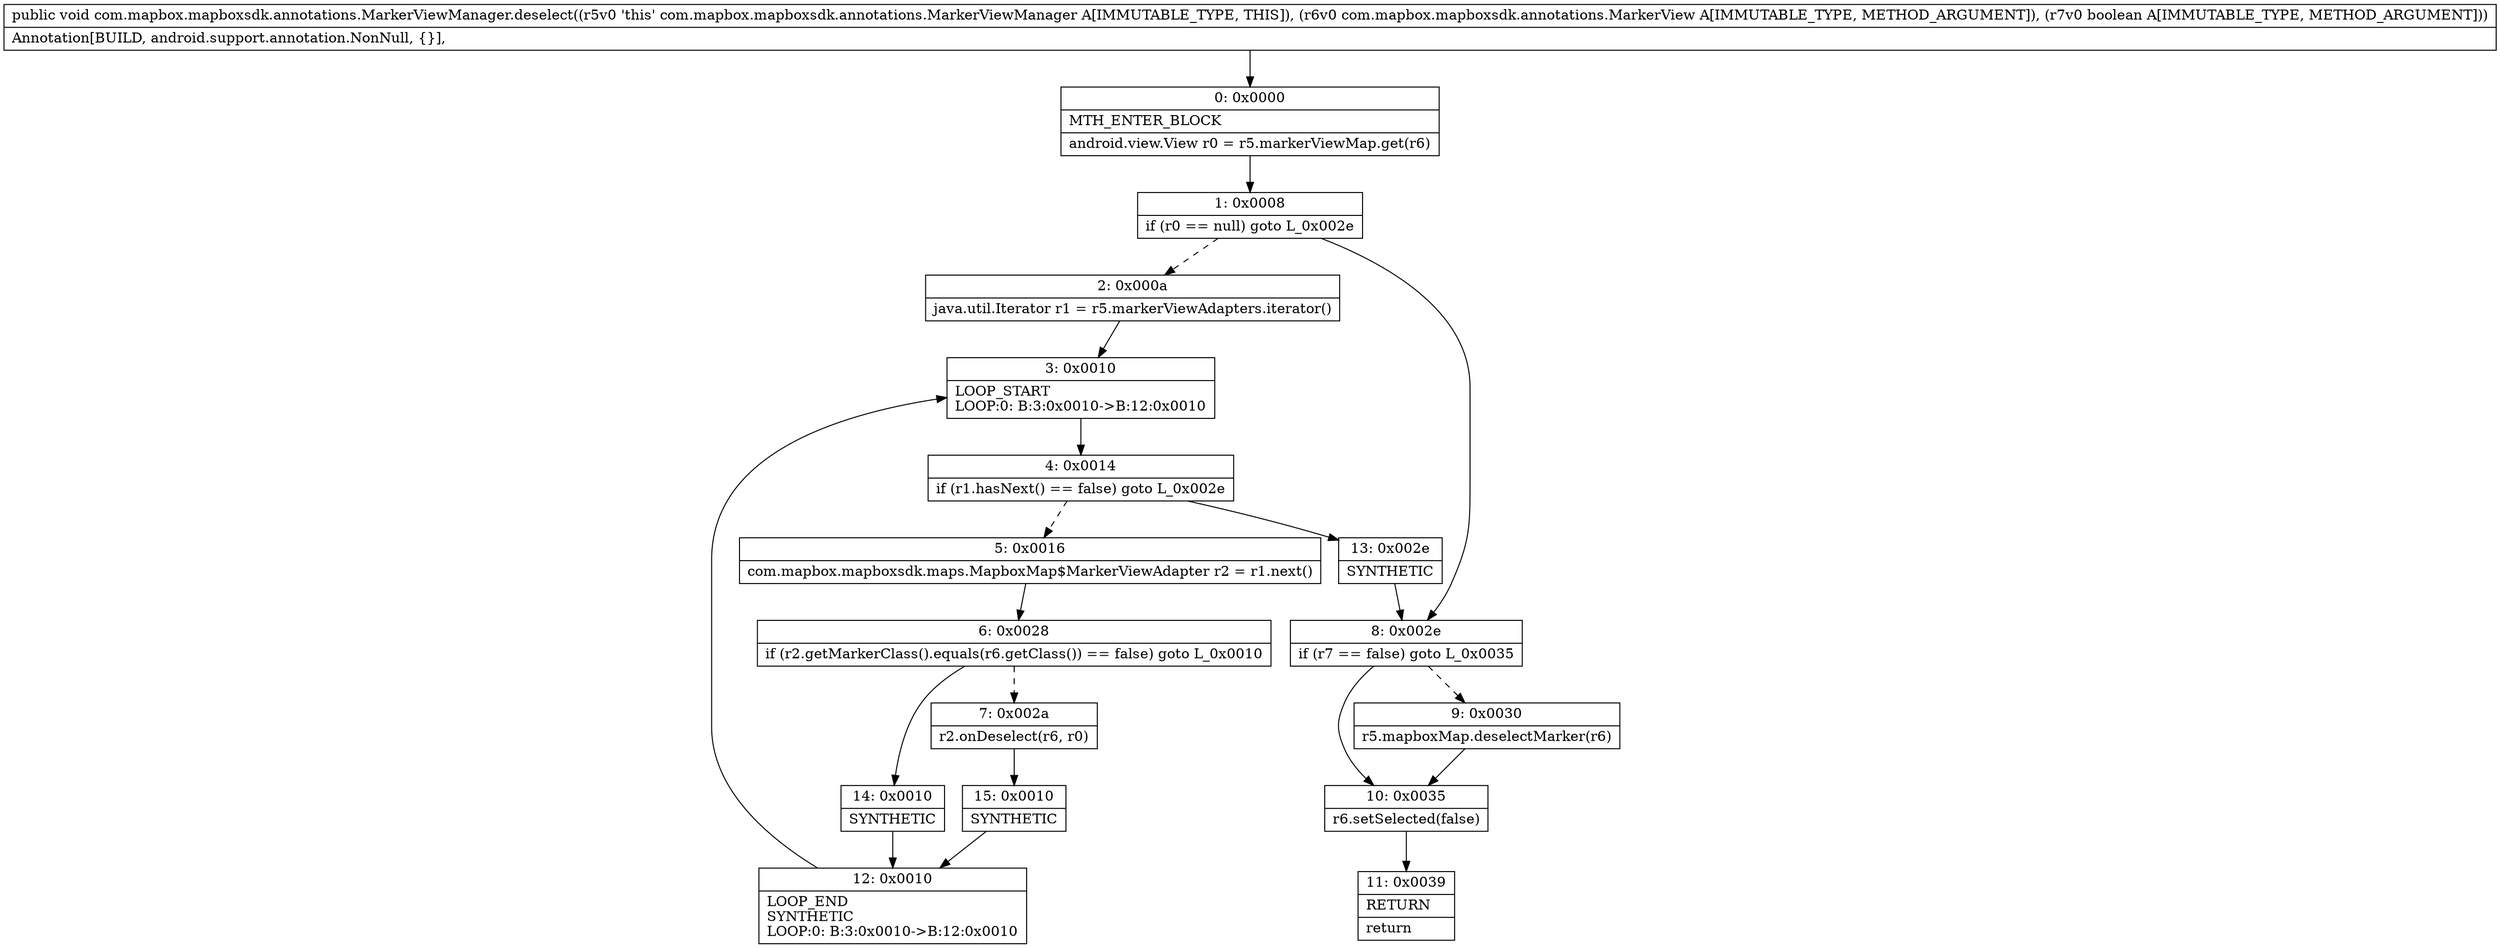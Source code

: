 digraph "CFG forcom.mapbox.mapboxsdk.annotations.MarkerViewManager.deselect(Lcom\/mapbox\/mapboxsdk\/annotations\/MarkerView;Z)V" {
Node_0 [shape=record,label="{0\:\ 0x0000|MTH_ENTER_BLOCK\l|android.view.View r0 = r5.markerViewMap.get(r6)\l}"];
Node_1 [shape=record,label="{1\:\ 0x0008|if (r0 == null) goto L_0x002e\l}"];
Node_2 [shape=record,label="{2\:\ 0x000a|java.util.Iterator r1 = r5.markerViewAdapters.iterator()\l}"];
Node_3 [shape=record,label="{3\:\ 0x0010|LOOP_START\lLOOP:0: B:3:0x0010\-\>B:12:0x0010\l}"];
Node_4 [shape=record,label="{4\:\ 0x0014|if (r1.hasNext() == false) goto L_0x002e\l}"];
Node_5 [shape=record,label="{5\:\ 0x0016|com.mapbox.mapboxsdk.maps.MapboxMap$MarkerViewAdapter r2 = r1.next()\l}"];
Node_6 [shape=record,label="{6\:\ 0x0028|if (r2.getMarkerClass().equals(r6.getClass()) == false) goto L_0x0010\l}"];
Node_7 [shape=record,label="{7\:\ 0x002a|r2.onDeselect(r6, r0)\l}"];
Node_8 [shape=record,label="{8\:\ 0x002e|if (r7 == false) goto L_0x0035\l}"];
Node_9 [shape=record,label="{9\:\ 0x0030|r5.mapboxMap.deselectMarker(r6)\l}"];
Node_10 [shape=record,label="{10\:\ 0x0035|r6.setSelected(false)\l}"];
Node_11 [shape=record,label="{11\:\ 0x0039|RETURN\l|return\l}"];
Node_12 [shape=record,label="{12\:\ 0x0010|LOOP_END\lSYNTHETIC\lLOOP:0: B:3:0x0010\-\>B:12:0x0010\l}"];
Node_13 [shape=record,label="{13\:\ 0x002e|SYNTHETIC\l}"];
Node_14 [shape=record,label="{14\:\ 0x0010|SYNTHETIC\l}"];
Node_15 [shape=record,label="{15\:\ 0x0010|SYNTHETIC\l}"];
MethodNode[shape=record,label="{public void com.mapbox.mapboxsdk.annotations.MarkerViewManager.deselect((r5v0 'this' com.mapbox.mapboxsdk.annotations.MarkerViewManager A[IMMUTABLE_TYPE, THIS]), (r6v0 com.mapbox.mapboxsdk.annotations.MarkerView A[IMMUTABLE_TYPE, METHOD_ARGUMENT]), (r7v0 boolean A[IMMUTABLE_TYPE, METHOD_ARGUMENT]))  | Annotation[BUILD, android.support.annotation.NonNull, \{\}], \l}"];
MethodNode -> Node_0;
Node_0 -> Node_1;
Node_1 -> Node_2[style=dashed];
Node_1 -> Node_8;
Node_2 -> Node_3;
Node_3 -> Node_4;
Node_4 -> Node_5[style=dashed];
Node_4 -> Node_13;
Node_5 -> Node_6;
Node_6 -> Node_7[style=dashed];
Node_6 -> Node_14;
Node_7 -> Node_15;
Node_8 -> Node_9[style=dashed];
Node_8 -> Node_10;
Node_9 -> Node_10;
Node_10 -> Node_11;
Node_12 -> Node_3;
Node_13 -> Node_8;
Node_14 -> Node_12;
Node_15 -> Node_12;
}


